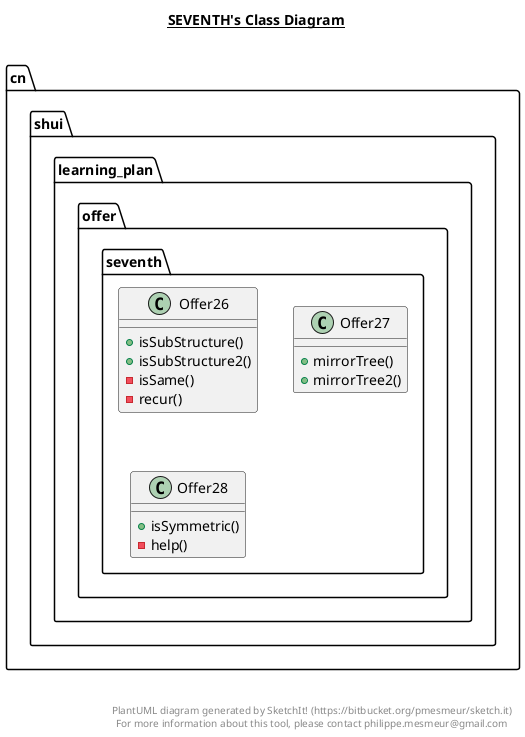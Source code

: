 @startuml

title __SEVENTH's Class Diagram__\n

  namespace cn.shui.learning_plan.offer.seventh {
    class cn.shui.learning_plan.offer.seventh.Offer26 {
        + isSubStructure()
        + isSubStructure2()
        - isSame()
        - recur()
    }
  }
  

  namespace cn.shui.learning_plan.offer.seventh {
    class cn.shui.learning_plan.offer.seventh.Offer27 {
        + mirrorTree()
        + mirrorTree2()
    }
  }
  

  namespace cn.shui.learning_plan.offer.seventh {
    class cn.shui.learning_plan.offer.seventh.Offer28 {
        + isSymmetric()
        - help()
    }
  }
  



right footer


PlantUML diagram generated by SketchIt! (https://bitbucket.org/pmesmeur/sketch.it)
For more information about this tool, please contact philippe.mesmeur@gmail.com
endfooter

@enduml

